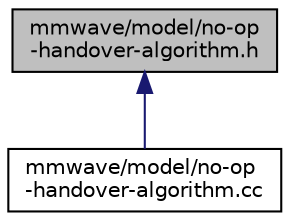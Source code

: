 digraph "mmwave/model/no-op-handover-algorithm.h"
{
  edge [fontname="Helvetica",fontsize="10",labelfontname="Helvetica",labelfontsize="10"];
  node [fontname="Helvetica",fontsize="10",shape=record];
  Node1 [label="mmwave/model/no-op\l-handover-algorithm.h",height=0.2,width=0.4,color="black", fillcolor="grey75", style="filled", fontcolor="black"];
  Node1 -> Node2 [dir="back",color="midnightblue",fontsize="10",style="solid"];
  Node2 [label="mmwave/model/no-op\l-handover-algorithm.cc",height=0.2,width=0.4,color="black", fillcolor="white", style="filled",URL="$de/d56/mmwave_2model_2no-op-handover-algorithm_8cc.html"];
}
